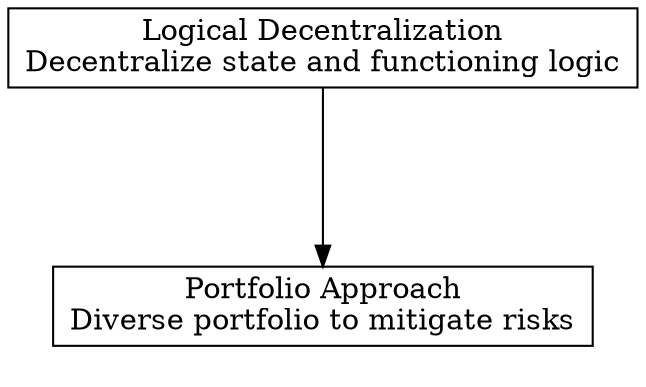 digraph "" {
	graph [nodesep=0.6,
		rankdir=TB,
		ranksep=1.2
	];
	node [label="\N",
		shape=box
	];
	subgraph cluster_descendants {
		graph [rank=min,
			style=invis
		];
		"Portfolio Approach"	[label="Portfolio Approach\nDiverse portfolio to mitigate risks"];
	}
	"Logical Decentralization"	[label="Logical Decentralization\nDecentralize state and functioning logic"];
	"Logical Decentralization" -> "Portfolio Approach";
}
